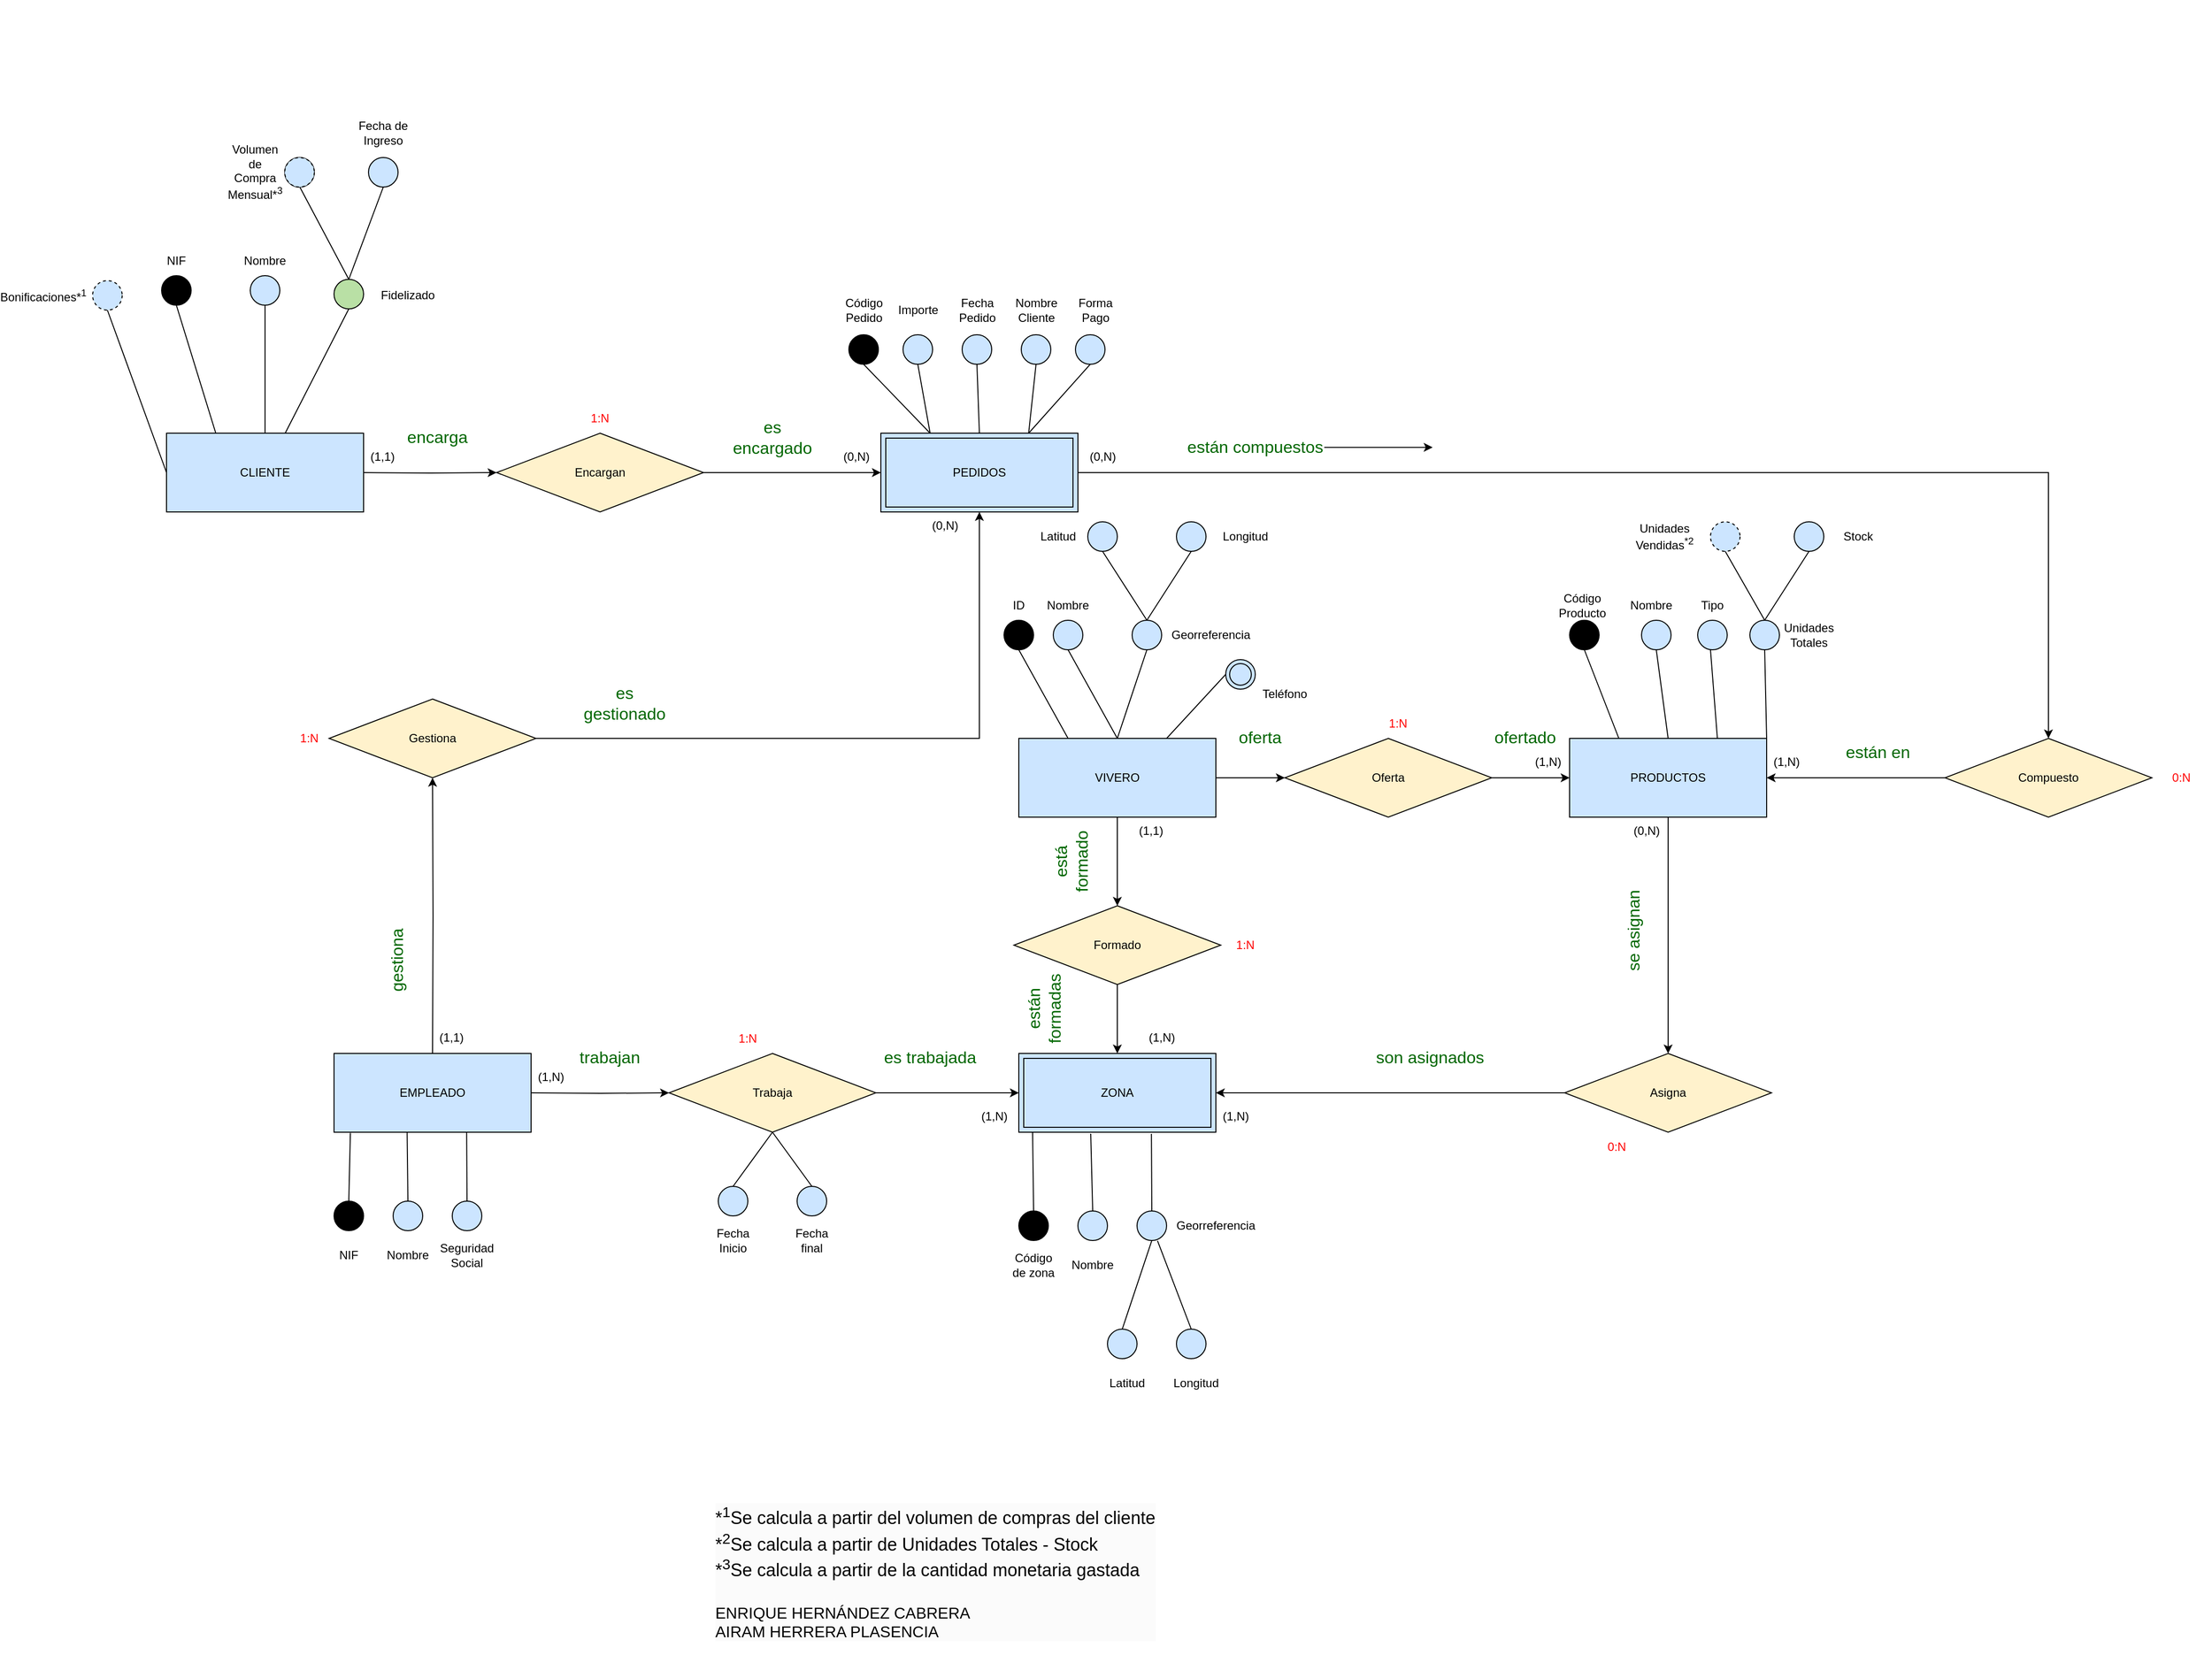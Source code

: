 <mxfile version="24.7.17">
  <diagram name="Página-1" id="o3eW2r59xNOU6FzHnHHw">
    <mxGraphModel grid="1" page="1" gridSize="10" guides="1" tooltips="1" connect="1" arrows="1" fold="1" pageScale="1" pageWidth="827" pageHeight="1169" math="0" shadow="0">
      <root>
        <mxCell id="0" />
        <mxCell id="1" parent="0" />
        <mxCell id="rGakkJB8vv-mSL2w8_nE-3" value="ZONA" style="shape=ext;margin=3;double=1;whiteSpace=wrap;html=1;align=center;fillColor=#CCE5FF;" vertex="1" parent="1">
          <mxGeometry x="320" y="360" width="200" height="80" as="geometry" />
        </mxCell>
        <mxCell id="vIUyFsAdmzh0yU3LFWPC-7" style="edgeStyle=orthogonalEdgeStyle;rounded=0;orthogonalLoop=1;jettySize=auto;html=1;entryX=0;entryY=0.5;entryDx=0;entryDy=0;" edge="1" parent="1" source="rGakkJB8vv-mSL2w8_nE-4" target="vIUyFsAdmzh0yU3LFWPC-6">
          <mxGeometry relative="1" as="geometry" />
        </mxCell>
        <mxCell id="vIUyFsAdmzh0yU3LFWPC-10" style="edgeStyle=orthogonalEdgeStyle;rounded=0;orthogonalLoop=1;jettySize=auto;html=1;entryX=0.5;entryY=0;entryDx=0;entryDy=0;" edge="1" parent="1" source="rGakkJB8vv-mSL2w8_nE-4" target="vIUyFsAdmzh0yU3LFWPC-9">
          <mxGeometry relative="1" as="geometry" />
        </mxCell>
        <mxCell id="rGakkJB8vv-mSL2w8_nE-4" value="VIVERO" style="rounded=0;whiteSpace=wrap;html=1;fillColor=#CCE5FF;" vertex="1" parent="1">
          <mxGeometry x="320" y="40" width="200" height="80" as="geometry" />
        </mxCell>
        <mxCell id="vIUyFsAdmzh0yU3LFWPC-12" style="edgeStyle=orthogonalEdgeStyle;rounded=0;orthogonalLoop=1;jettySize=auto;html=1;entryX=1;entryY=0.5;entryDx=0;entryDy=0;" edge="1" parent="1" source="vIUyFsAdmzh0yU3LFWPC-3" target="rGakkJB8vv-mSL2w8_nE-3">
          <mxGeometry relative="1" as="geometry" />
        </mxCell>
        <mxCell id="vIUyFsAdmzh0yU3LFWPC-3" value="Asigna" style="shape=rhombus;perimeter=rhombusPerimeter;whiteSpace=wrap;html=1;align=center;fillColor=#FFF2CC;" vertex="1" parent="1">
          <mxGeometry x="874" y="360" width="210" height="80" as="geometry" />
        </mxCell>
        <mxCell id="vIUyFsAdmzh0yU3LFWPC-4" style="edgeStyle=orthogonalEdgeStyle;rounded=0;orthogonalLoop=1;jettySize=auto;html=1;exitX=0.5;exitY=1;exitDx=0;exitDy=0;entryX=0.5;entryY=0;entryDx=0;entryDy=0;" edge="1" parent="1" source="vIUyFsAdmzh0yU3LFWPC-5" target="vIUyFsAdmzh0yU3LFWPC-3">
          <mxGeometry relative="1" as="geometry">
            <mxPoint x="170" y="20" as="sourcePoint" />
            <mxPoint x="425" y="220" as="targetPoint" />
          </mxGeometry>
        </mxCell>
        <mxCell id="vIUyFsAdmzh0yU3LFWPC-14" style="edgeStyle=orthogonalEdgeStyle;rounded=0;orthogonalLoop=1;jettySize=auto;html=1;entryX=0;entryY=0.5;entryDx=0;entryDy=0;" edge="1" parent="1" target="rGakkJB8vv-mSL2w8_nE-6">
          <mxGeometry relative="1" as="geometry">
            <mxPoint x="-175" y="400" as="sourcePoint" />
          </mxGeometry>
        </mxCell>
        <mxCell id="vIUyFsAdmzh0yU3LFWPC-5" value="&lt;div&gt;PRODUCTOS&lt;/div&gt;" style="rounded=0;whiteSpace=wrap;html=1;fillColor=#CCE5FF;" vertex="1" parent="1">
          <mxGeometry x="879" y="40" width="200" height="80" as="geometry" />
        </mxCell>
        <mxCell id="vIUyFsAdmzh0yU3LFWPC-8" style="edgeStyle=orthogonalEdgeStyle;rounded=0;orthogonalLoop=1;jettySize=auto;html=1;entryX=0;entryY=0.5;entryDx=0;entryDy=0;exitX=1;exitY=0.5;exitDx=0;exitDy=0;" edge="1" parent="1" source="vIUyFsAdmzh0yU3LFWPC-6" target="vIUyFsAdmzh0yU3LFWPC-5">
          <mxGeometry relative="1" as="geometry">
            <mxPoint x="822" y="80" as="sourcePoint" />
          </mxGeometry>
        </mxCell>
        <mxCell id="vIUyFsAdmzh0yU3LFWPC-6" value="Oferta" style="shape=rhombus;perimeter=rhombusPerimeter;whiteSpace=wrap;html=1;align=center;fillColor=#FFF2CC;" vertex="1" parent="1">
          <mxGeometry x="590" y="40" width="210" height="80" as="geometry" />
        </mxCell>
        <mxCell id="vIUyFsAdmzh0yU3LFWPC-11" style="edgeStyle=orthogonalEdgeStyle;rounded=0;orthogonalLoop=1;jettySize=auto;html=1;entryX=0.5;entryY=0;entryDx=0;entryDy=0;" edge="1" parent="1" source="vIUyFsAdmzh0yU3LFWPC-9" target="rGakkJB8vv-mSL2w8_nE-3">
          <mxGeometry relative="1" as="geometry" />
        </mxCell>
        <mxCell id="vIUyFsAdmzh0yU3LFWPC-9" value="Formado" style="shape=rhombus;perimeter=rhombusPerimeter;whiteSpace=wrap;html=1;align=center;fillColor=#FFF2CC;" vertex="1" parent="1">
          <mxGeometry x="315" y="210" width="210" height="80" as="geometry" />
        </mxCell>
        <mxCell id="rGakkJB8vv-mSL2w8_nE-6" value="Trabaja" style="shape=rhombus;perimeter=rhombusPerimeter;whiteSpace=wrap;html=1;align=center;fillColor=#FFF2CC;" vertex="1" parent="1">
          <mxGeometry x="-35" y="360" width="210" height="80" as="geometry" />
        </mxCell>
        <mxCell id="vIUyFsAdmzh0yU3LFWPC-17" style="edgeStyle=orthogonalEdgeStyle;rounded=0;orthogonalLoop=1;jettySize=auto;html=1;entryX=0;entryY=0.5;entryDx=0;entryDy=0;" edge="1" parent="1" source="rGakkJB8vv-mSL2w8_nE-6" target="rGakkJB8vv-mSL2w8_nE-3">
          <mxGeometry relative="1" as="geometry" />
        </mxCell>
        <mxCell id="vIUyFsAdmzh0yU3LFWPC-34" style="edgeStyle=orthogonalEdgeStyle;rounded=0;orthogonalLoop=1;jettySize=auto;html=1;entryX=0.5;entryY=1;entryDx=0;entryDy=0;" edge="1" parent="1" target="vIUyFsAdmzh0yU3LFWPC-32">
          <mxGeometry relative="1" as="geometry">
            <mxPoint x="-275" y="360" as="sourcePoint" />
          </mxGeometry>
        </mxCell>
        <mxCell id="vIUyFsAdmzh0yU3LFWPC-30" style="edgeStyle=orthogonalEdgeStyle;rounded=0;orthogonalLoop=1;jettySize=auto;html=1;entryX=0;entryY=0.5;entryDx=0;entryDy=0;exitX=1;exitY=0.5;exitDx=0;exitDy=0;" edge="1" parent="1" target="vIUyFsAdmzh0yU3LFWPC-20">
          <mxGeometry relative="1" as="geometry">
            <mxPoint x="-345" y="-230" as="sourcePoint" />
          </mxGeometry>
        </mxCell>
        <mxCell id="vIUyFsAdmzh0yU3LFWPC-31" style="edgeStyle=orthogonalEdgeStyle;rounded=0;orthogonalLoop=1;jettySize=auto;html=1;entryX=0;entryY=0.5;entryDx=0;entryDy=0;" edge="1" parent="1" source="vIUyFsAdmzh0yU3LFWPC-20" target="vIUyFsAdmzh0yU3LFWPC-23">
          <mxGeometry relative="1" as="geometry" />
        </mxCell>
        <mxCell id="vIUyFsAdmzh0yU3LFWPC-20" value="Encargan" style="shape=rhombus;perimeter=rhombusPerimeter;whiteSpace=wrap;html=1;align=center;fillColor=#FFF2CC;" vertex="1" parent="1">
          <mxGeometry x="-210" y="-270" width="210" height="80" as="geometry" />
        </mxCell>
        <mxCell id="vIUyFsAdmzh0yU3LFWPC-28" style="edgeStyle=orthogonalEdgeStyle;rounded=0;orthogonalLoop=1;jettySize=auto;html=1;entryX=0.5;entryY=0;entryDx=0;entryDy=0;" edge="1" parent="1" source="vIUyFsAdmzh0yU3LFWPC-23" target="vIUyFsAdmzh0yU3LFWPC-24">
          <mxGeometry relative="1" as="geometry" />
        </mxCell>
        <mxCell id="vIUyFsAdmzh0yU3LFWPC-23" value="PEDIDOS" style="shape=ext;margin=3;double=1;whiteSpace=wrap;html=1;align=center;fillColor=#CCE5FF;" vertex="1" parent="1">
          <mxGeometry x="180" y="-270" width="200" height="80" as="geometry" />
        </mxCell>
        <mxCell id="vIUyFsAdmzh0yU3LFWPC-26" style="edgeStyle=orthogonalEdgeStyle;rounded=0;orthogonalLoop=1;jettySize=auto;html=1;entryX=1;entryY=0.5;entryDx=0;entryDy=0;" edge="1" parent="1" source="vIUyFsAdmzh0yU3LFWPC-24" target="vIUyFsAdmzh0yU3LFWPC-5">
          <mxGeometry relative="1" as="geometry" />
        </mxCell>
        <mxCell id="vIUyFsAdmzh0yU3LFWPC-24" value="Compuesto" style="shape=rhombus;perimeter=rhombusPerimeter;whiteSpace=wrap;html=1;align=center;fillColor=#FFF2CC;" vertex="1" parent="1">
          <mxGeometry x="1260" y="40" width="210" height="80" as="geometry" />
        </mxCell>
        <mxCell id="vIUyFsAdmzh0yU3LFWPC-35" style="edgeStyle=orthogonalEdgeStyle;rounded=0;orthogonalLoop=1;jettySize=auto;html=1;entryX=0.5;entryY=1;entryDx=0;entryDy=0;" edge="1" parent="1" source="vIUyFsAdmzh0yU3LFWPC-32" target="vIUyFsAdmzh0yU3LFWPC-23">
          <mxGeometry relative="1" as="geometry" />
        </mxCell>
        <mxCell id="vIUyFsAdmzh0yU3LFWPC-32" value="Gestiona" style="shape=rhombus;perimeter=rhombusPerimeter;whiteSpace=wrap;html=1;align=center;fillColor=#FFF2CC;" vertex="1" parent="1">
          <mxGeometry x="-380" width="210" height="80" as="geometry" />
        </mxCell>
        <mxCell id="vIUyFsAdmzh0yU3LFWPC-36" value="VIVERO" style="rounded=0;whiteSpace=wrap;html=1;fillColor=#CCE5FF;" vertex="1" parent="1">
          <mxGeometry x="320" y="40" width="200" height="80" as="geometry" />
        </mxCell>
        <mxCell id="vIUyFsAdmzh0yU3LFWPC-106" value="" style="group" connectable="0" vertex="1" parent="1">
          <mxGeometry x="290" y="-110" width="60" height="60" as="geometry" />
        </mxCell>
        <mxCell id="vIUyFsAdmzh0yU3LFWPC-107" value="" style="ellipse;whiteSpace=wrap;html=1;aspect=fixed;fillColor=#000000;" vertex="1" parent="vIUyFsAdmzh0yU3LFWPC-106">
          <mxGeometry x="15" y="30" width="30" height="30" as="geometry" />
        </mxCell>
        <mxCell id="vIUyFsAdmzh0yU3LFWPC-108" value="ID" style="text;html=1;strokeColor=none;fillColor=none;align=center;verticalAlign=middle;whiteSpace=wrap;rounded=0;" vertex="1" parent="vIUyFsAdmzh0yU3LFWPC-106">
          <mxGeometry width="60" height="30" as="geometry" />
        </mxCell>
        <mxCell id="vIUyFsAdmzh0yU3LFWPC-109" value="" style="group" connectable="0" vertex="1" parent="1">
          <mxGeometry x="340" y="-110" width="60" height="60" as="geometry" />
        </mxCell>
        <mxCell id="vIUyFsAdmzh0yU3LFWPC-110" value="" style="ellipse;whiteSpace=wrap;html=1;aspect=fixed;fillColor=#CCE5FF;" vertex="1" parent="vIUyFsAdmzh0yU3LFWPC-109">
          <mxGeometry x="15" y="30" width="30" height="30" as="geometry" />
        </mxCell>
        <mxCell id="vIUyFsAdmzh0yU3LFWPC-111" value="Nombre" style="text;html=1;strokeColor=none;fillColor=none;align=center;verticalAlign=middle;whiteSpace=wrap;rounded=0;" vertex="1" parent="vIUyFsAdmzh0yU3LFWPC-109">
          <mxGeometry width="60" height="30" as="geometry" />
        </mxCell>
        <mxCell id="vIUyFsAdmzh0yU3LFWPC-118" value="" style="endArrow=none;html=1;rounded=0;entryX=0;entryY=0.5;entryDx=0;entryDy=0;exitX=0.75;exitY=0;exitDx=0;exitDy=0;" edge="1" parent="1" source="vIUyFsAdmzh0yU3LFWPC-36" target="vIUyFsAdmzh0yU3LFWPC-124">
          <mxGeometry width="50" height="50" relative="1" as="geometry">
            <mxPoint x="470" y="40" as="sourcePoint" />
            <mxPoint x="495" y="-50.0" as="targetPoint" />
          </mxGeometry>
        </mxCell>
        <mxCell id="vIUyFsAdmzh0yU3LFWPC-119" value="" style="endArrow=none;html=1;rounded=0;entryX=0.5;entryY=1;entryDx=0;entryDy=0;" edge="1" parent="1" target="vIUyFsAdmzh0yU3LFWPC-113">
          <mxGeometry width="50" height="50" relative="1" as="geometry">
            <mxPoint x="420" y="40" as="sourcePoint" />
            <mxPoint x="480" y="-20" as="targetPoint" />
          </mxGeometry>
        </mxCell>
        <mxCell id="vIUyFsAdmzh0yU3LFWPC-120" value="" style="endArrow=none;html=1;rounded=0;entryX=0.5;entryY=1;entryDx=0;entryDy=0;exitX=0.5;exitY=0;exitDx=0;exitDy=0;" edge="1" parent="1" source="vIUyFsAdmzh0yU3LFWPC-36" target="vIUyFsAdmzh0yU3LFWPC-110">
          <mxGeometry width="50" height="50" relative="1" as="geometry">
            <mxPoint x="430" y="30" as="sourcePoint" />
            <mxPoint x="480" y="-20" as="targetPoint" />
          </mxGeometry>
        </mxCell>
        <mxCell id="vIUyFsAdmzh0yU3LFWPC-121" value="" style="endArrow=none;html=1;rounded=0;entryX=0.5;entryY=1;entryDx=0;entryDy=0;exitX=0.25;exitY=0;exitDx=0;exitDy=0;" edge="1" parent="1" source="vIUyFsAdmzh0yU3LFWPC-36" target="vIUyFsAdmzh0yU3LFWPC-107">
          <mxGeometry width="50" height="50" relative="1" as="geometry">
            <mxPoint x="430" y="30" as="sourcePoint" />
            <mxPoint x="480" y="-20" as="targetPoint" />
          </mxGeometry>
        </mxCell>
        <mxCell id="vIUyFsAdmzh0yU3LFWPC-117" value="Teléfono" style="text;html=1;strokeColor=none;fillColor=none;align=center;verticalAlign=middle;whiteSpace=wrap;rounded=0;" vertex="1" parent="1">
          <mxGeometry x="560" y="-20" width="60" height="30" as="geometry" />
        </mxCell>
        <mxCell id="rGakkJB8vv-mSL2w8_nE-46" value="" style="ellipse;whiteSpace=wrap;html=1;aspect=fixed;fillColor=#CCE5FF;" vertex="1" parent="1">
          <mxGeometry x="380" y="520" width="30" height="30" as="geometry" />
        </mxCell>
        <mxCell id="rGakkJB8vv-mSL2w8_nE-42" value="" style="ellipse;whiteSpace=wrap;html=1;aspect=fixed;fillColor=#000000;" vertex="1" parent="1">
          <mxGeometry x="320" y="520" width="30" height="30" as="geometry" />
        </mxCell>
        <mxCell id="rGakkJB8vv-mSL2w8_nE-47" value="Código&lt;br&gt;de zona" style="text;html=1;strokeColor=none;fillColor=none;align=center;verticalAlign=middle;whiteSpace=wrap;rounded=0;" vertex="1" parent="1">
          <mxGeometry x="305" y="560" width="60" height="30" as="geometry" />
        </mxCell>
        <mxCell id="rGakkJB8vv-mSL2w8_nE-48" value="Nombre" style="text;html=1;strokeColor=none;fillColor=none;align=center;verticalAlign=middle;whiteSpace=wrap;rounded=0;" vertex="1" parent="1">
          <mxGeometry x="365" y="560" width="60" height="30" as="geometry" />
        </mxCell>
        <mxCell id="rGakkJB8vv-mSL2w8_nE-49" value="" style="endArrow=none;html=1;rounded=0;entryX=0.5;entryY=0;entryDx=0;entryDy=0;exitX=0.365;exitY=1.019;exitDx=0;exitDy=0;exitPerimeter=0;" edge="1" parent="1" source="rGakkJB8vv-mSL2w8_nE-3" target="rGakkJB8vv-mSL2w8_nE-46">
          <mxGeometry width="50" height="50" relative="1" as="geometry">
            <mxPoint x="344" y="450" as="sourcePoint" />
            <mxPoint x="345" y="530" as="targetPoint" />
          </mxGeometry>
        </mxCell>
        <mxCell id="vIUyFsAdmzh0yU3LFWPC-124" value="" style="ellipse;shape=doubleEllipse;whiteSpace=wrap;html=1;aspect=fixed;fillColor=#CCE5FF;" vertex="1" parent="1">
          <mxGeometry x="530" y="-40" width="30" height="30" as="geometry" />
        </mxCell>
        <mxCell id="rGakkJB8vv-mSL2w8_nE-45" value="" style="endArrow=none;html=1;rounded=0;entryX=0.5;entryY=0;entryDx=0;entryDy=0;exitX=0.07;exitY=1;exitDx=0;exitDy=0;exitPerimeter=0;" edge="1" parent="1" source="rGakkJB8vv-mSL2w8_nE-3" target="rGakkJB8vv-mSL2w8_nE-42">
          <mxGeometry width="50" height="50" relative="1" as="geometry">
            <mxPoint x="330" y="50" as="sourcePoint" />
            <mxPoint x="330" y="-40" as="targetPoint" />
          </mxGeometry>
        </mxCell>
        <mxCell id="rGakkJB8vv-mSL2w8_nE-50" value="(1,1)" style="text;whiteSpace=wrap;fontSize=12;" vertex="1" parent="1">
          <mxGeometry x="440" y="120" width="50" height="30" as="geometry" />
        </mxCell>
        <mxCell id="vIUyFsAdmzh0yU3LFWPC-126" value="" style="ellipse;whiteSpace=wrap;html=1;aspect=fixed;fillColor=#CCE5FF;" vertex="1" parent="1">
          <mxGeometry x="390" y="-180" width="30" height="30" as="geometry" />
        </mxCell>
        <mxCell id="vIUyFsAdmzh0yU3LFWPC-114" value="Georreferencia" style="text;html=1;strokeColor=none;fillColor=none;align=center;verticalAlign=middle;whiteSpace=wrap;rounded=0;" vertex="1" parent="1">
          <mxGeometry x="485" y="-80" width="60" height="30" as="geometry" />
        </mxCell>
        <mxCell id="rGakkJB8vv-mSL2w8_nE-53" value="(1,N)" style="text;whiteSpace=wrap;fontSize=12;" vertex="1" parent="1">
          <mxGeometry x="280" y="410" width="50" height="30" as="geometry" />
        </mxCell>
        <mxCell id="vIUyFsAdmzh0yU3LFWPC-129" value="" style="ellipse;whiteSpace=wrap;html=1;aspect=fixed;fillColor=#CCE5FF;" vertex="1" parent="1">
          <mxGeometry x="480" y="-180" width="30" height="30" as="geometry" />
        </mxCell>
        <mxCell id="rGakkJB8vv-mSL2w8_nE-51" value="(1,N)" style="text;whiteSpace=wrap;fontSize=12;" vertex="1" parent="1">
          <mxGeometry x="450" y="330" width="50" height="30" as="geometry" />
        </mxCell>
        <mxCell id="vIUyFsAdmzh0yU3LFWPC-131" value="" style="endArrow=none;html=1;rounded=0;entryX=0.5;entryY=0;entryDx=0;entryDy=0;exitX=0.5;exitY=1;exitDx=0;exitDy=0;" edge="1" parent="1" source="vIUyFsAdmzh0yU3LFWPC-126" target="vIUyFsAdmzh0yU3LFWPC-113">
          <mxGeometry width="50" height="50" relative="1" as="geometry">
            <mxPoint x="430" y="50" as="sourcePoint" />
            <mxPoint x="460" y="-40" as="targetPoint" />
          </mxGeometry>
        </mxCell>
        <mxCell id="vIUyFsAdmzh0yU3LFWPC-113" value="" style="ellipse;whiteSpace=wrap;html=1;aspect=fixed;fillColor=#CCE5FF;" vertex="1" parent="1">
          <mxGeometry x="435" y="-80" width="30" height="30" as="geometry" />
        </mxCell>
        <mxCell id="vIUyFsAdmzh0yU3LFWPC-132" value="" style="endArrow=none;html=1;rounded=0;entryX=0.5;entryY=0;entryDx=0;entryDy=0;exitX=0.5;exitY=1;exitDx=0;exitDy=0;" edge="1" parent="1" source="vIUyFsAdmzh0yU3LFWPC-129" target="vIUyFsAdmzh0yU3LFWPC-113">
          <mxGeometry width="50" height="50" relative="1" as="geometry">
            <mxPoint x="415" y="-140" as="sourcePoint" />
            <mxPoint x="460" y="-70" as="targetPoint" />
          </mxGeometry>
        </mxCell>
        <mxCell id="rGakkJB8vv-mSL2w8_nE-52" value="(1,N)" style="text;whiteSpace=wrap;fontSize=12;" vertex="1" parent="1">
          <mxGeometry x="525" y="410" width="50" height="30" as="geometry" />
        </mxCell>
        <mxCell id="rGakkJB8vv-mSL2w8_nE-54" value="(1,N)" style="text;whiteSpace=wrap;fontSize=12;" vertex="1" parent="1">
          <mxGeometry x="-170" y="370" width="50" height="30" as="geometry" />
        </mxCell>
        <mxCell id="vIUyFsAdmzh0yU3LFWPC-133" value="Latitud" style="text;html=1;strokeColor=none;fillColor=none;align=center;verticalAlign=middle;whiteSpace=wrap;rounded=0;" vertex="1" parent="1">
          <mxGeometry x="330" y="-180" width="60" height="30" as="geometry" />
        </mxCell>
        <mxCell id="vIUyFsAdmzh0yU3LFWPC-134" value="Longitud" style="text;html=1;strokeColor=none;fillColor=none;align=center;verticalAlign=middle;whiteSpace=wrap;rounded=0;" vertex="1" parent="1">
          <mxGeometry x="520" y="-180" width="60" height="30" as="geometry" />
        </mxCell>
        <mxCell id="rGakkJB8vv-mSL2w8_nE-55" value="(1,1)" style="text;whiteSpace=wrap;fontSize=12;" vertex="1" parent="1">
          <mxGeometry x="-270" y="330" width="50" height="30" as="geometry" />
        </mxCell>
        <mxCell id="rGakkJB8vv-mSL2w8_nE-56" value="(0,N)" style="text;whiteSpace=wrap;fontSize=12;" vertex="1" parent="1">
          <mxGeometry x="230" y="-190" width="50" height="30" as="geometry" />
        </mxCell>
        <mxCell id="rGakkJB8vv-mSL2w8_nE-58" value="(0,N)" style="text;whiteSpace=wrap;fontSize=12;" vertex="1" parent="1">
          <mxGeometry x="390" y="-260" width="50" height="30" as="geometry" />
        </mxCell>
        <mxCell id="rGakkJB8vv-mSL2w8_nE-59" value="(0,N)" style="text;whiteSpace=wrap;fontSize=12;" vertex="1" parent="1">
          <mxGeometry x="140" y="-260" width="50" height="30" as="geometry" />
        </mxCell>
        <mxCell id="vIUyFsAdmzh0yU3LFWPC-141" value="" style="group;fillColor=none;" connectable="0" vertex="1" parent="1">
          <mxGeometry x="-405" y="-440" width="60" height="60" as="geometry" />
        </mxCell>
        <mxCell id="vIUyFsAdmzh0yU3LFWPC-142" value="" style="ellipse;whiteSpace=wrap;html=1;aspect=fixed;fillColor=#B9E0A5;" vertex="1" parent="vIUyFsAdmzh0yU3LFWPC-141">
          <mxGeometry x="30" y="13.75" width="30" height="30" as="geometry" />
        </mxCell>
        <mxCell id="vIUyFsAdmzh0yU3LFWPC-143" value="Fidelizado" style="text;html=1;strokeColor=none;fillColor=none;align=center;verticalAlign=middle;whiteSpace=wrap;rounded=0;" vertex="1" parent="1">
          <mxGeometry x="-330" y="-425" width="60" height="30" as="geometry" />
        </mxCell>
        <mxCell id="vIUyFsAdmzh0yU3LFWPC-145" value="" style="group" connectable="0" vertex="1" parent="1">
          <mxGeometry x="-515" y="-710" width="60" height="60" as="geometry" />
        </mxCell>
        <mxCell id="vIUyFsAdmzh0yU3LFWPC-146" value="Fecha de Ingreso" style="text;html=1;strokeColor=none;fillColor=none;align=center;verticalAlign=middle;whiteSpace=wrap;rounded=0;" vertex="1" parent="vIUyFsAdmzh0yU3LFWPC-145">
          <mxGeometry x="160" y="120" width="60" height="30" as="geometry" />
        </mxCell>
        <mxCell id="vIUyFsAdmzh0yU3LFWPC-148" value="" style="endArrow=none;html=1;rounded=0;entryX=0.5;entryY=1;entryDx=0;entryDy=0;" edge="1" parent="1" target="vIUyFsAdmzh0yU3LFWPC-142">
          <mxGeometry width="50" height="50" relative="1" as="geometry">
            <mxPoint x="-424.549" y="-270" as="sourcePoint" />
            <mxPoint x="130" y="-90" as="targetPoint" />
          </mxGeometry>
        </mxCell>
        <mxCell id="vIUyFsAdmzh0yU3LFWPC-150" value="" style="endArrow=none;html=1;rounded=0;entryX=0.5;entryY=1;entryDx=0;entryDy=0;exitX=0.5;exitY=0;exitDx=0;exitDy=0;" edge="1" parent="1" source="vIUyFsAdmzh0yU3LFWPC-142" target="vIUyFsAdmzh0yU3LFWPC-165">
          <mxGeometry width="50" height="50" relative="1" as="geometry">
            <mxPoint x="-335" y="-430" as="sourcePoint" />
            <mxPoint x="-310" y="-20" as="targetPoint" />
          </mxGeometry>
        </mxCell>
        <mxCell id="vIUyFsAdmzh0yU3LFWPC-151" value="" style="group" connectable="0" vertex="1" parent="1">
          <mxGeometry x="-565" y="-460" width="60" height="60" as="geometry" />
        </mxCell>
        <mxCell id="vIUyFsAdmzh0yU3LFWPC-152" value="" style="ellipse;whiteSpace=wrap;html=1;aspect=fixed;fillColor=#000000;" vertex="1" parent="vIUyFsAdmzh0yU3LFWPC-151">
          <mxGeometry x="15" y="30" width="30" height="30" as="geometry" />
        </mxCell>
        <mxCell id="vIUyFsAdmzh0yU3LFWPC-153" value="NIF" style="text;html=1;strokeColor=none;fillColor=none;align=center;verticalAlign=middle;whiteSpace=wrap;rounded=0;" vertex="1" parent="vIUyFsAdmzh0yU3LFWPC-151">
          <mxGeometry width="60" height="30" as="geometry" />
        </mxCell>
        <mxCell id="vIUyFsAdmzh0yU3LFWPC-154" value="" style="endArrow=none;html=1;rounded=0;exitX=0.5;exitY=1;exitDx=0;exitDy=0;entryX=0.25;entryY=0;entryDx=0;entryDy=0;" edge="1" parent="1" source="vIUyFsAdmzh0yU3LFWPC-152">
          <mxGeometry width="50" height="50" relative="1" as="geometry">
            <mxPoint x="-570" y="-170" as="sourcePoint" />
            <mxPoint x="-495" y="-270" as="targetPoint" />
          </mxGeometry>
        </mxCell>
        <mxCell id="vIUyFsAdmzh0yU3LFWPC-155" value="" style="endArrow=none;html=1;rounded=0;" edge="1" parent="1">
          <mxGeometry width="50" height="50" relative="1" as="geometry">
            <mxPoint x="-445" y="-400" as="sourcePoint" />
            <mxPoint x="-445" y="-270" as="targetPoint" />
          </mxGeometry>
        </mxCell>
        <mxCell id="vIUyFsAdmzh0yU3LFWPC-138" value="" style="group" connectable="0" vertex="1" parent="1">
          <mxGeometry x="-455" y="-440" width="60" height="60" as="geometry" />
        </mxCell>
        <mxCell id="vIUyFsAdmzh0yU3LFWPC-139" value="" style="ellipse;whiteSpace=wrap;html=1;aspect=fixed;fillColor=#CCE5FF;" vertex="1" parent="vIUyFsAdmzh0yU3LFWPC-138">
          <mxGeometry x="-5" y="10" width="30" height="30" as="geometry" />
        </mxCell>
        <mxCell id="rGakkJB8vv-mSL2w8_nE-63" value="0:N" style="text;html=1;strokeColor=none;fillColor=none;align=center;verticalAlign=middle;whiteSpace=wrap;rounded=0;fontColor=#FF0000;" vertex="1" parent="1">
          <mxGeometry x="897" y="440" width="60" height="30" as="geometry" />
        </mxCell>
        <mxCell id="vIUyFsAdmzh0yU3LFWPC-140" value="Nombre" style="text;html=1;strokeColor=none;fillColor=none;align=center;verticalAlign=middle;whiteSpace=wrap;rounded=0;" vertex="1" parent="1">
          <mxGeometry x="-475" y="-460" width="60" height="30" as="geometry" />
        </mxCell>
        <mxCell id="rGakkJB8vv-mSL2w8_nE-60" value="(0,N)" style="text;whiteSpace=wrap;fontSize=12;" vertex="1" parent="1">
          <mxGeometry x="942" y="120" width="50" height="30" as="geometry" />
        </mxCell>
        <mxCell id="rGakkJB8vv-mSL2w8_nE-61" value="(1,N)" style="text;whiteSpace=wrap;fontSize=12;" vertex="1" parent="1">
          <mxGeometry x="1084" y="50" width="50" height="30" as="geometry" />
        </mxCell>
        <mxCell id="rGakkJB8vv-mSL2w8_nE-62" value="(1,N)" style="text;whiteSpace=wrap;fontSize=12;" vertex="1" parent="1">
          <mxGeometry x="842" y="50" width="50" height="30" as="geometry" />
        </mxCell>
        <mxCell id="rGakkJB8vv-mSL2w8_nE-64" value="1:N" style="text;html=1;strokeColor=none;fillColor=none;align=center;verticalAlign=middle;whiteSpace=wrap;rounded=0;fontColor=#FF0000;" vertex="1" parent="1">
          <mxGeometry x="675" y="10" width="60" height="30" as="geometry" />
        </mxCell>
        <mxCell id="rGakkJB8vv-mSL2w8_nE-65" value="1:N" style="text;html=1;strokeColor=none;fillColor=none;align=center;verticalAlign=middle;whiteSpace=wrap;rounded=0;fontColor=#FF0000;" vertex="1" parent="1">
          <mxGeometry x="520" y="235" width="60" height="30" as="geometry" />
        </mxCell>
        <mxCell id="vIUyFsAdmzh0yU3LFWPC-165" value="" style="ellipse;whiteSpace=wrap;html=1;aspect=fixed;fillColor=#CCE5FF;" vertex="1" parent="1">
          <mxGeometry x="-340" y="-550" width="30" height="30" as="geometry" />
        </mxCell>
        <mxCell id="rGakkJB8vv-mSL2w8_nE-66" value="0:N" style="text;html=1;strokeColor=none;fillColor=none;align=center;verticalAlign=middle;whiteSpace=wrap;rounded=0;fontColor=#FF0000;" vertex="1" parent="1">
          <mxGeometry x="1470" y="65" width="60" height="30" as="geometry" />
        </mxCell>
        <mxCell id="rGakkJB8vv-mSL2w8_nE-67" value="1:N" style="text;html=1;strokeColor=none;fillColor=none;align=center;verticalAlign=middle;whiteSpace=wrap;rounded=0;fontColor=#FF0000;" vertex="1" parent="1">
          <mxGeometry x="15" y="330" width="60" height="30" as="geometry" />
        </mxCell>
        <mxCell id="vIUyFsAdmzh0yU3LFWPC-166" value="" style="endArrow=none;html=1;rounded=0;exitX=0.5;exitY=0;exitDx=0;exitDy=0;" edge="1" parent="1" source="vIUyFsAdmzh0yU3LFWPC-142">
          <mxGeometry width="50" height="50" relative="1" as="geometry">
            <mxPoint x="-350" y="-416" as="sourcePoint" />
            <mxPoint x="-415" y="-530" as="targetPoint" />
          </mxGeometry>
        </mxCell>
        <mxCell id="vIUyFsAdmzh0yU3LFWPC-167" value="" style="ellipse;whiteSpace=wrap;html=1;aspect=fixed;fillColor=#CCE5FF;" vertex="1" parent="1">
          <mxGeometry x="-425" y="-550" width="30" height="30" as="geometry" />
        </mxCell>
        <mxCell id="rGakkJB8vv-mSL2w8_nE-68" value="1:N" style="text;html=1;strokeColor=none;fillColor=none;align=center;verticalAlign=middle;whiteSpace=wrap;rounded=0;fontColor=#FF0000;" vertex="1" parent="1">
          <mxGeometry x="-430" y="25" width="60" height="30" as="geometry" />
        </mxCell>
        <mxCell id="rGakkJB8vv-mSL2w8_nE-69" value="(1,1)" style="text;whiteSpace=wrap;fontSize=12;" vertex="1" parent="1">
          <mxGeometry x="-340" y="-260" width="50" height="30" as="geometry" />
        </mxCell>
        <mxCell id="rGakkJB8vv-mSL2w8_nE-71" value="1:N" style="text;html=1;strokeColor=none;fillColor=none;align=center;verticalAlign=middle;whiteSpace=wrap;rounded=0;fontColor=#FF0000;" vertex="1" parent="1">
          <mxGeometry x="-135" y="-300" width="60" height="30" as="geometry" />
        </mxCell>
        <mxCell id="vIUyFsAdmzh0yU3LFWPC-168" value="Volumen de Compra&lt;br&gt;Mensual*&lt;sup&gt;3&lt;/sup&gt;" style="text;html=1;strokeColor=none;fillColor=none;align=center;verticalAlign=middle;whiteSpace=wrap;rounded=0;" vertex="1" parent="1">
          <mxGeometry x="-485" y="-550" width="60" height="30" as="geometry" />
        </mxCell>
        <mxCell id="vIUyFsAdmzh0yU3LFWPC-171" value="" style="ellipse;whiteSpace=wrap;html=1;aspect=fixed;fillColor=#CCE5FF;dashed=1;" vertex="1" parent="1">
          <mxGeometry x="-620" y="-425" width="30" height="30" as="geometry" />
        </mxCell>
        <mxCell id="vIUyFsAdmzh0yU3LFWPC-172" value="Bonificaciones*&lt;sup&gt;1&lt;/sup&gt;" style="text;html=1;strokeColor=none;fillColor=none;align=center;verticalAlign=middle;whiteSpace=wrap;rounded=0;" vertex="1" parent="1">
          <mxGeometry x="-700" y="-425" width="60" height="30" as="geometry" />
        </mxCell>
        <mxCell id="rGakkJB8vv-mSL2w8_nE-72" value="" style="ellipse;whiteSpace=wrap;html=1;aspect=fixed;fillColor=#CCE5FF;" vertex="1" parent="1">
          <mxGeometry x="410" y="640" width="30" height="30" as="geometry" />
        </mxCell>
        <mxCell id="rGakkJB8vv-mSL2w8_nE-73" value="" style="ellipse;whiteSpace=wrap;html=1;aspect=fixed;fillColor=#CCE5FF;" vertex="1" parent="1">
          <mxGeometry x="480" y="640" width="30" height="30" as="geometry" />
        </mxCell>
        <mxCell id="rGakkJB8vv-mSL2w8_nE-74" value="Latitud" style="text;html=1;strokeColor=none;fillColor=none;align=center;verticalAlign=middle;whiteSpace=wrap;rounded=0;" vertex="1" parent="1">
          <mxGeometry x="400" y="680" width="60" height="30" as="geometry" />
        </mxCell>
        <mxCell id="rGakkJB8vv-mSL2w8_nE-75" value="Longitud" style="text;html=1;strokeColor=none;fillColor=none;align=center;verticalAlign=middle;whiteSpace=wrap;rounded=0;" vertex="1" parent="1">
          <mxGeometry x="470" y="680" width="60" height="30" as="geometry" />
        </mxCell>
        <mxCell id="rGakkJB8vv-mSL2w8_nE-77" value="Georreferencia" style="text;html=1;strokeColor=none;fillColor=none;align=center;verticalAlign=middle;whiteSpace=wrap;rounded=0;" vertex="1" parent="1">
          <mxGeometry x="490" y="520" width="60" height="30" as="geometry" />
        </mxCell>
        <mxCell id="rGakkJB8vv-mSL2w8_nE-78" value="" style="ellipse;whiteSpace=wrap;html=1;aspect=fixed;fillColor=#CCE5FF;" vertex="1" parent="1">
          <mxGeometry x="440" y="520" width="30" height="30" as="geometry" />
        </mxCell>
        <mxCell id="rGakkJB8vv-mSL2w8_nE-79" value="" style="endArrow=none;html=1;rounded=0;entryX=0.5;entryY=0;entryDx=0;entryDy=0;exitX=0.673;exitY=1.02;exitDx=0;exitDy=0;exitPerimeter=0;" edge="1" parent="1" source="rGakkJB8vv-mSL2w8_nE-3" target="rGakkJB8vv-mSL2w8_nE-78">
          <mxGeometry width="50" height="50" relative="1" as="geometry">
            <mxPoint x="403" y="452" as="sourcePoint" />
            <mxPoint x="405" y="530" as="targetPoint" />
          </mxGeometry>
        </mxCell>
        <mxCell id="rGakkJB8vv-mSL2w8_nE-80" value="" style="endArrow=none;html=1;rounded=0;entryX=0.5;entryY=0;entryDx=0;entryDy=0;exitX=0.5;exitY=1;exitDx=0;exitDy=0;" edge="1" parent="1" source="rGakkJB8vv-mSL2w8_nE-78" target="rGakkJB8vv-mSL2w8_nE-72">
          <mxGeometry width="50" height="50" relative="1" as="geometry">
            <mxPoint x="465" y="452" as="sourcePoint" />
            <mxPoint x="465" y="530" as="targetPoint" />
          </mxGeometry>
        </mxCell>
        <mxCell id="rGakkJB8vv-mSL2w8_nE-81" value="" style="endArrow=none;html=1;rounded=0;entryX=0.5;entryY=0;entryDx=0;entryDy=0;exitX=0.693;exitY=1.009;exitDx=0;exitDy=0;exitPerimeter=0;" edge="1" parent="1" source="rGakkJB8vv-mSL2w8_nE-78" target="rGakkJB8vv-mSL2w8_nE-73">
          <mxGeometry width="50" height="50" relative="1" as="geometry">
            <mxPoint x="475" y="462" as="sourcePoint" />
            <mxPoint x="475" y="540" as="targetPoint" />
          </mxGeometry>
        </mxCell>
        <mxCell id="vIUyFsAdmzh0yU3LFWPC-176" value="" style="ellipse;whiteSpace=wrap;html=1;aspect=fixed;fillColor=#000000;" vertex="1" parent="1">
          <mxGeometry x="879" y="-80" width="30" height="30" as="geometry" />
        </mxCell>
        <mxCell id="vIUyFsAdmzh0yU3LFWPC-177" value="" style="endArrow=none;html=1;rounded=0;entryX=0.5;entryY=1;entryDx=0;entryDy=0;exitX=0.25;exitY=0;exitDx=0;exitDy=0;" edge="1" parent="1" source="vIUyFsAdmzh0yU3LFWPC-5" target="vIUyFsAdmzh0yU3LFWPC-176">
          <mxGeometry width="50" height="50" relative="1" as="geometry">
            <mxPoint x="432" y="50" as="sourcePoint" />
            <mxPoint x="382" y="-40" as="targetPoint" />
          </mxGeometry>
        </mxCell>
        <mxCell id="vIUyFsAdmzh0yU3LFWPC-178" value="Código Producto" style="text;html=1;strokeColor=none;fillColor=none;align=center;verticalAlign=middle;whiteSpace=wrap;rounded=0;" vertex="1" parent="1">
          <mxGeometry x="862" y="-110" width="60" height="30" as="geometry" />
        </mxCell>
        <mxCell id="rGakkJB8vv-mSL2w8_nE-82" value="" style="ellipse;whiteSpace=wrap;html=1;aspect=fixed;fillColor=#000000;" vertex="1" parent="1">
          <mxGeometry x="-375" y="510" width="30" height="30" as="geometry" />
        </mxCell>
        <mxCell id="rGakkJB8vv-mSL2w8_nE-83" value="NIF" style="text;html=1;strokeColor=none;fillColor=none;align=center;verticalAlign=middle;whiteSpace=wrap;rounded=0;" vertex="1" parent="1">
          <mxGeometry x="-390" y="550" width="60" height="30" as="geometry" />
        </mxCell>
        <mxCell id="rGakkJB8vv-mSL2w8_nE-84" value="" style="endArrow=none;html=1;rounded=0;entryX=0.5;entryY=0;entryDx=0;entryDy=0;exitX=0.083;exitY=1.009;exitDx=0;exitDy=0;exitPerimeter=0;" edge="1" parent="1" target="rGakkJB8vv-mSL2w8_nE-82">
          <mxGeometry width="50" height="50" relative="1" as="geometry">
            <mxPoint x="-358.4" y="440.72" as="sourcePoint" />
            <mxPoint x="345" y="530" as="targetPoint" />
          </mxGeometry>
        </mxCell>
        <mxCell id="rGakkJB8vv-mSL2w8_nE-85" value="" style="ellipse;whiteSpace=wrap;html=1;aspect=fixed;fillColor=#CCE5FF;" vertex="1" parent="1">
          <mxGeometry x="-315" y="510" width="30" height="30" as="geometry" />
        </mxCell>
        <mxCell id="rGakkJB8vv-mSL2w8_nE-86" value="Nombre" style="text;html=1;strokeColor=none;fillColor=none;align=center;verticalAlign=middle;whiteSpace=wrap;rounded=0;" vertex="1" parent="1">
          <mxGeometry x="-330" y="550" width="60" height="30" as="geometry" />
        </mxCell>
        <mxCell id="vIUyFsAdmzh0yU3LFWPC-180" value="" style="endArrow=none;html=1;rounded=0;exitX=0.5;exitY=0;exitDx=0;exitDy=0;entryX=0.5;entryY=1;entryDx=0;entryDy=0;" edge="1" parent="1" source="vIUyFsAdmzh0yU3LFWPC-5" target="vIUyFsAdmzh0yU3LFWPC-181">
          <mxGeometry width="50" height="50" relative="1" as="geometry">
            <mxPoint x="442" y="-130" as="sourcePoint" />
            <mxPoint x="972" y="-50" as="targetPoint" />
          </mxGeometry>
        </mxCell>
        <mxCell id="rGakkJB8vv-mSL2w8_nE-87" value="" style="endArrow=none;html=1;rounded=0;entryX=0.5;entryY=0;entryDx=0;entryDy=0;exitX=0.371;exitY=1.001;exitDx=0;exitDy=0;exitPerimeter=0;" edge="1" parent="1" target="rGakkJB8vv-mSL2w8_nE-85">
          <mxGeometry width="50" height="50" relative="1" as="geometry">
            <mxPoint x="-300.8" y="440.08" as="sourcePoint" />
            <mxPoint x="-350" y="520" as="targetPoint" />
          </mxGeometry>
        </mxCell>
        <mxCell id="vIUyFsAdmzh0yU3LFWPC-181" value="" style="ellipse;whiteSpace=wrap;html=1;aspect=fixed;fillColor=#CCE5FF;" vertex="1" parent="1">
          <mxGeometry x="952" y="-80" width="30" height="30" as="geometry" />
        </mxCell>
        <mxCell id="vIUyFsAdmzh0yU3LFWPC-182" value="Nombre" style="text;html=1;strokeColor=none;fillColor=none;align=center;verticalAlign=middle;whiteSpace=wrap;rounded=0;" vertex="1" parent="1">
          <mxGeometry x="932" y="-110" width="60" height="30" as="geometry" />
        </mxCell>
        <mxCell id="rGakkJB8vv-mSL2w8_nE-88" value="" style="ellipse;whiteSpace=wrap;html=1;aspect=fixed;fillColor=#CCE5FF;" vertex="1" parent="1">
          <mxGeometry x="-255" y="510" width="30" height="30" as="geometry" />
        </mxCell>
        <mxCell id="vIUyFsAdmzh0yU3LFWPC-183" value="" style="endArrow=none;html=1;rounded=0;exitX=0.75;exitY=0;exitDx=0;exitDy=0;" edge="1" parent="1" source="vIUyFsAdmzh0yU3LFWPC-5">
          <mxGeometry width="50" height="50" relative="1" as="geometry">
            <mxPoint x="982" y="40" as="sourcePoint" />
            <mxPoint x="1022" y="-50" as="targetPoint" />
          </mxGeometry>
        </mxCell>
        <mxCell id="rGakkJB8vv-mSL2w8_nE-89" value="Seguridad&lt;br&gt;Social" style="text;html=1;strokeColor=none;fillColor=none;align=center;verticalAlign=middle;whiteSpace=wrap;rounded=0;" vertex="1" parent="1">
          <mxGeometry x="-270" y="550" width="60" height="30" as="geometry" />
        </mxCell>
        <mxCell id="rGakkJB8vv-mSL2w8_nE-90" value="" style="endArrow=none;html=1;rounded=0;entryX=0.5;entryY=0;entryDx=0;entryDy=0;exitX=0.673;exitY=0.997;exitDx=0;exitDy=0;exitPerimeter=0;" edge="1" parent="1" target="rGakkJB8vv-mSL2w8_nE-88">
          <mxGeometry width="50" height="50" relative="1" as="geometry">
            <mxPoint x="-240.4" y="439.76" as="sourcePoint" />
            <mxPoint x="-290" y="520" as="targetPoint" />
          </mxGeometry>
        </mxCell>
        <mxCell id="vIUyFsAdmzh0yU3LFWPC-184" value="" style="ellipse;whiteSpace=wrap;html=1;aspect=fixed;fillColor=#CCE5FF;" vertex="1" parent="1">
          <mxGeometry x="1009" y="-80" width="30" height="30" as="geometry" />
        </mxCell>
        <mxCell id="vIUyFsAdmzh0yU3LFWPC-185" value="Tipo" style="text;html=1;strokeColor=none;fillColor=none;align=center;verticalAlign=middle;whiteSpace=wrap;rounded=0;" vertex="1" parent="1">
          <mxGeometry x="994" y="-110" width="60" height="30" as="geometry" />
        </mxCell>
        <mxCell id="vIUyFsAdmzh0yU3LFWPC-186" value="" style="endArrow=none;html=1;rounded=0;exitX=1;exitY=0;exitDx=0;exitDy=0;entryX=0.5;entryY=1;entryDx=0;entryDy=0;" edge="1" parent="1" source="vIUyFsAdmzh0yU3LFWPC-5" target="vIUyFsAdmzh0yU3LFWPC-187">
          <mxGeometry width="50" height="50" relative="1" as="geometry">
            <mxPoint x="992" y="50" as="sourcePoint" />
            <mxPoint x="1062" y="-50" as="targetPoint" />
          </mxGeometry>
        </mxCell>
        <mxCell id="vIUyFsAdmzh0yU3LFWPC-187" value="" style="ellipse;whiteSpace=wrap;html=1;aspect=fixed;fillColor=#CCE5FF;" vertex="1" parent="1">
          <mxGeometry x="1062" y="-80" width="30" height="30" as="geometry" />
        </mxCell>
        <mxCell id="vIUyFsAdmzh0yU3LFWPC-188" value="Unidades Totales" style="text;html=1;strokeColor=none;fillColor=none;align=center;verticalAlign=middle;whiteSpace=wrap;rounded=0;" vertex="1" parent="1">
          <mxGeometry x="1092" y="-80" width="60" height="30" as="geometry" />
        </mxCell>
        <mxCell id="vIUyFsAdmzh0yU3LFWPC-189" value="" style="ellipse;whiteSpace=wrap;html=1;aspect=fixed;fillColor=#CCE5FF;dashed=1;" vertex="1" parent="1">
          <mxGeometry x="1022" y="-180" width="30" height="30" as="geometry" />
        </mxCell>
        <mxCell id="vIUyFsAdmzh0yU3LFWPC-190" value="" style="ellipse;whiteSpace=wrap;html=1;aspect=fixed;fillColor=#CCE5FF;" vertex="1" parent="1">
          <mxGeometry x="1107" y="-180" width="30" height="30" as="geometry" />
        </mxCell>
        <mxCell id="vIUyFsAdmzh0yU3LFWPC-191" value="" style="endArrow=none;html=1;rounded=0;exitX=0.5;exitY=0;exitDx=0;exitDy=0;entryX=0.5;entryY=1;entryDx=0;entryDy=0;" edge="1" parent="1" source="vIUyFsAdmzh0yU3LFWPC-187" target="vIUyFsAdmzh0yU3LFWPC-189">
          <mxGeometry width="50" height="50" relative="1" as="geometry">
            <mxPoint x="442" y="-220" as="sourcePoint" />
            <mxPoint x="492" y="-270" as="targetPoint" />
          </mxGeometry>
        </mxCell>
        <mxCell id="vIUyFsAdmzh0yU3LFWPC-192" value="" style="endArrow=none;html=1;rounded=0;exitX=0.5;exitY=0;exitDx=0;exitDy=0;entryX=0.5;entryY=1;entryDx=0;entryDy=0;" edge="1" parent="1" source="vIUyFsAdmzh0yU3LFWPC-187" target="vIUyFsAdmzh0yU3LFWPC-190">
          <mxGeometry width="50" height="50" relative="1" as="geometry">
            <mxPoint x="1087" y="-70" as="sourcePoint" />
            <mxPoint x="1047" y="-140" as="targetPoint" />
          </mxGeometry>
        </mxCell>
        <mxCell id="vIUyFsAdmzh0yU3LFWPC-194" value="Unidades Vendidas&lt;sup&gt;*2&lt;/sup&gt;" style="text;html=1;strokeColor=none;fillColor=none;align=center;verticalAlign=middle;whiteSpace=wrap;rounded=0;" vertex="1" parent="1">
          <mxGeometry x="942" y="-180" width="67" height="30" as="geometry" />
        </mxCell>
        <mxCell id="vIUyFsAdmzh0yU3LFWPC-195" value="Stock" style="text;html=1;strokeColor=none;fillColor=none;align=center;verticalAlign=middle;whiteSpace=wrap;rounded=0;" vertex="1" parent="1">
          <mxGeometry x="1142" y="-180" width="60" height="30" as="geometry" />
        </mxCell>
        <mxCell id="vIUyFsAdmzh0yU3LFWPC-196" value="&lt;div align=&quot;left&quot; style=&quot;border-color: var(--border-color); color: rgb(0, 0, 0); font-family: Helvetica; font-size: 12px; font-style: normal; font-variant-ligatures: normal; font-variant-caps: normal; font-weight: 400; letter-spacing: normal; orphans: 2; text-indent: 0px; text-transform: none; widows: 2; word-spacing: 0px; -webkit-text-stroke-width: 0px; background-color: rgb(251, 251, 251); text-decoration-thickness: initial; text-decoration-style: initial; text-decoration-color: initial;&quot;&gt;&lt;font style=&quot;border-color: var(--border-color); font-size: 18px;&quot;&gt;&lt;font style=&quot;border-color: var(--border-color);&quot;&gt;*&lt;sup style=&quot;border-color: var(--border-color);&quot;&gt;1&lt;/sup&gt;&lt;/font&gt;&lt;font style=&quot;border-color: var(--border-color);&quot;&gt;Se calcula a partir del volumen de compras del cliente&lt;/font&gt;&lt;/font&gt;&lt;/div&gt;&lt;div align=&quot;left&quot; style=&quot;border-color: var(--border-color); color: rgb(0, 0, 0); font-family: Helvetica; font-style: normal; font-variant-ligatures: normal; font-variant-caps: normal; font-weight: 400; letter-spacing: normal; orphans: 2; text-indent: 0px; text-transform: none; widows: 2; word-spacing: 0px; -webkit-text-stroke-width: 0px; background-color: rgb(251, 251, 251); text-decoration-thickness: initial; text-decoration-style: initial; text-decoration-color: initial;&quot;&gt;&lt;div align=&quot;left&quot; style=&quot;font-size: 12px; border-color: var(--border-color);&quot;&gt;&lt;font style=&quot;border-color: var(--border-color); font-size: 18px;&quot;&gt;&lt;font style=&quot;border-color: var(--border-color);&quot;&gt;*&lt;sup style=&quot;border-color: var(--border-color);&quot;&gt;2&lt;/sup&gt;&lt;/font&gt;&lt;font style=&quot;border-color: var(--border-color);&quot;&gt;Se calcula a partir de Unidades Totales - Stock&lt;/font&gt;&lt;/font&gt;&lt;/div&gt;&lt;div align=&quot;left&quot; style=&quot;border-color: var(--border-color);&quot;&gt;&lt;font style=&quot;border-color: var(--border-color);&quot;&gt;&lt;font style=&quot;border-color: var(--border-color);&quot;&gt;&lt;sup style=&quot;&quot;&gt;&lt;span style=&quot;font-size: 18px;&quot;&gt;*&lt;sup&gt;3&lt;/sup&gt;&lt;/span&gt;&lt;font style=&quot;font-size: 18px;&quot;&gt;Se calcula a partir de la cantidad monetaria gastada&lt;/font&gt;&lt;/sup&gt;&lt;/font&gt;&lt;/font&gt;&lt;/div&gt;&lt;div align=&quot;left&quot; style=&quot;font-size: 12px; border-color: var(--border-color);&quot;&gt;&lt;font size=&quot;3&quot; style=&quot;border-color: var(--border-color);&quot;&gt;&lt;span style=&quot;white-space: pre;&quot;&gt;&#x9;&lt;/span&gt;&lt;br style=&quot;border-color: var(--border-color);&quot;&gt;&lt;/font&gt;&lt;/div&gt;&lt;div align=&quot;left&quot; style=&quot;font-size: 12px; border-color: var(--border-color);&quot;&gt;&lt;font size=&quot;3&quot; style=&quot;border-color: var(--border-color);&quot;&gt;ENRIQUE HERNÁNDEZ CABRERA&lt;/font&gt;&lt;/div&gt;&lt;div align=&quot;left&quot; style=&quot;font-size: 12px; border-color: var(--border-color);&quot;&gt;&lt;font size=&quot;3&quot; style=&quot;border-color: var(--border-color);&quot;&gt;AIRAM HERRERA PLASENCIA&lt;/font&gt;&lt;/div&gt;&lt;/div&gt;" style="text;whiteSpace=wrap;html=1;" vertex="1" parent="1">
          <mxGeometry x="10" y="810" width="560" height="160" as="geometry" />
        </mxCell>
        <mxCell id="rGakkJB8vv-mSL2w8_nE-91" value="" style="ellipse;whiteSpace=wrap;html=1;aspect=fixed;fillColor=#CCE5FF;" vertex="1" parent="1">
          <mxGeometry x="15" y="495" width="30" height="30" as="geometry" />
        </mxCell>
        <mxCell id="rGakkJB8vv-mSL2w8_nE-92" value="Fecha Inicio" style="text;html=1;strokeColor=none;fillColor=none;align=center;verticalAlign=middle;whiteSpace=wrap;rounded=0;" vertex="1" parent="1">
          <mxGeometry y="535" width="60" height="30" as="geometry" />
        </mxCell>
        <mxCell id="rGakkJB8vv-mSL2w8_nE-93" value="" style="ellipse;whiteSpace=wrap;html=1;aspect=fixed;fillColor=#CCE5FF;" vertex="1" parent="1">
          <mxGeometry x="95" y="495" width="30" height="30" as="geometry" />
        </mxCell>
        <mxCell id="rGakkJB8vv-mSL2w8_nE-94" value="Fecha final" style="text;html=1;strokeColor=none;fillColor=none;align=center;verticalAlign=middle;whiteSpace=wrap;rounded=0;" vertex="1" parent="1">
          <mxGeometry x="80" y="535" width="60" height="30" as="geometry" />
        </mxCell>
        <mxCell id="rGakkJB8vv-mSL2w8_nE-95" value="" style="endArrow=none;html=1;rounded=0;entryX=0.5;entryY=0;entryDx=0;entryDy=0;exitX=0.5;exitY=1;exitDx=0;exitDy=0;" edge="1" parent="1" source="rGakkJB8vv-mSL2w8_nE-6" target="rGakkJB8vv-mSL2w8_nE-91">
          <mxGeometry width="50" height="50" relative="1" as="geometry">
            <mxPoint x="-230" y="450" as="sourcePoint" />
            <mxPoint x="-230" y="520" as="targetPoint" />
          </mxGeometry>
        </mxCell>
        <mxCell id="rGakkJB8vv-mSL2w8_nE-96" value="" style="endArrow=none;html=1;rounded=0;entryX=0.5;entryY=0;entryDx=0;entryDy=0;exitX=0.5;exitY=1;exitDx=0;exitDy=0;" edge="1" parent="1" source="rGakkJB8vv-mSL2w8_nE-6" target="rGakkJB8vv-mSL2w8_nE-93">
          <mxGeometry width="50" height="50" relative="1" as="geometry">
            <mxPoint x="55" y="450" as="sourcePoint" />
            <mxPoint x="-5" y="505" as="targetPoint" />
          </mxGeometry>
        </mxCell>
        <mxCell id="rGakkJB8vv-mSL2w8_nE-97" value="&lt;font style=&quot;font-size: 17px;&quot; color=&quot;#006600&quot;&gt;gestiona&lt;br&gt;&lt;br&gt;&lt;/font&gt;" style="text;html=1;strokeColor=none;fillColor=none;align=center;verticalAlign=middle;whiteSpace=wrap;rounded=0;rotation=-90;" vertex="1" parent="1">
          <mxGeometry x="-340" y="240" width="80" height="50" as="geometry" />
        </mxCell>
        <mxCell id="rGakkJB8vv-mSL2w8_nE-98" value="&lt;font style=&quot;font-size: 17px;&quot; color=&quot;#006600&quot;&gt;es gestionado&lt;br&gt;&lt;/font&gt;" style="text;html=1;strokeColor=none;fillColor=none;align=center;verticalAlign=middle;whiteSpace=wrap;rounded=0;rotation=0;" vertex="1" parent="1">
          <mxGeometry x="-120" y="-20" width="80" height="50" as="geometry" />
        </mxCell>
        <mxCell id="vIUyFsAdmzh0yU3LFWPC-211" value="" style="group" connectable="0" vertex="1" parent="1">
          <mxGeometry x="132.5" y="-410" width="295" height="70" as="geometry" />
        </mxCell>
        <mxCell id="vIUyFsAdmzh0yU3LFWPC-197" value="" style="ellipse;whiteSpace=wrap;html=1;aspect=fixed;fillColor=#000000;" vertex="1" parent="vIUyFsAdmzh0yU3LFWPC-211">
          <mxGeometry x="15" y="40" width="30" height="30" as="geometry" />
        </mxCell>
        <mxCell id="vIUyFsAdmzh0yU3LFWPC-198" value="Código Pedido" style="text;html=1;strokeColor=none;fillColor=none;align=center;verticalAlign=middle;whiteSpace=wrap;rounded=0;" vertex="1" parent="vIUyFsAdmzh0yU3LFWPC-211">
          <mxGeometry width="60" height="30" as="geometry" />
        </mxCell>
        <mxCell id="vIUyFsAdmzh0yU3LFWPC-210" value="" style="group" connectable="0" vertex="1" parent="vIUyFsAdmzh0yU3LFWPC-211">
          <mxGeometry x="55" width="240" height="70" as="geometry" />
        </mxCell>
        <mxCell id="vIUyFsAdmzh0yU3LFWPC-199" value="" style="ellipse;whiteSpace=wrap;html=1;aspect=fixed;fillColor=#CCE5FF;" vertex="1" parent="vIUyFsAdmzh0yU3LFWPC-210">
          <mxGeometry x="75" y="40" width="30" height="30" as="geometry" />
        </mxCell>
        <mxCell id="vIUyFsAdmzh0yU3LFWPC-200" value="Fecha&lt;br&gt;Pedido" style="text;html=1;strokeColor=none;fillColor=none;align=center;verticalAlign=middle;whiteSpace=wrap;rounded=0;" vertex="1" parent="vIUyFsAdmzh0yU3LFWPC-210">
          <mxGeometry x="60" width="60" height="30" as="geometry" />
        </mxCell>
        <mxCell id="vIUyFsAdmzh0yU3LFWPC-202" value="" style="ellipse;whiteSpace=wrap;html=1;aspect=fixed;fillColor=#CCE5FF;" vertex="1" parent="vIUyFsAdmzh0yU3LFWPC-210">
          <mxGeometry x="135" y="40" width="30" height="30" as="geometry" />
        </mxCell>
        <mxCell id="vIUyFsAdmzh0yU3LFWPC-203" value="Nombre Cliente" style="text;html=1;strokeColor=none;fillColor=none;align=center;verticalAlign=middle;whiteSpace=wrap;rounded=0;" vertex="1" parent="vIUyFsAdmzh0yU3LFWPC-210">
          <mxGeometry x="120" width="60" height="30" as="geometry" />
        </mxCell>
        <mxCell id="vIUyFsAdmzh0yU3LFWPC-204" value="" style="ellipse;whiteSpace=wrap;html=1;aspect=fixed;fillColor=#CCE5FF;" vertex="1" parent="vIUyFsAdmzh0yU3LFWPC-210">
          <mxGeometry x="190" y="40" width="30" height="30" as="geometry" />
        </mxCell>
        <mxCell id="vIUyFsAdmzh0yU3LFWPC-205" value="Forma&lt;br&gt;Pago" style="text;html=1;strokeColor=none;fillColor=none;align=center;verticalAlign=middle;whiteSpace=wrap;rounded=0;" vertex="1" parent="vIUyFsAdmzh0yU3LFWPC-210">
          <mxGeometry x="180" width="60" height="30" as="geometry" />
        </mxCell>
        <mxCell id="vIUyFsAdmzh0yU3LFWPC-206" value="" style="ellipse;whiteSpace=wrap;html=1;aspect=fixed;fillColor=#CCE5FF;" vertex="1" parent="vIUyFsAdmzh0yU3LFWPC-210">
          <mxGeometry x="15" y="40" width="30" height="30" as="geometry" />
        </mxCell>
        <mxCell id="vIUyFsAdmzh0yU3LFWPC-207" value="Importe" style="text;html=1;strokeColor=none;fillColor=none;align=center;verticalAlign=middle;whiteSpace=wrap;rounded=0;" vertex="1" parent="vIUyFsAdmzh0yU3LFWPC-210">
          <mxGeometry width="60" height="30" as="geometry" />
        </mxCell>
        <mxCell id="vIUyFsAdmzh0yU3LFWPC-213" value="" style="endArrow=none;html=1;rounded=0;exitX=0.5;exitY=1;exitDx=0;exitDy=0;entryX=0.25;entryY=0;entryDx=0;entryDy=0;" edge="1" parent="1" source="vIUyFsAdmzh0yU3LFWPC-197" target="vIUyFsAdmzh0yU3LFWPC-23">
          <mxGeometry width="50" height="50" relative="1" as="geometry">
            <mxPoint x="350" y="-130" as="sourcePoint" />
            <mxPoint x="400" y="-180" as="targetPoint" />
          </mxGeometry>
        </mxCell>
        <mxCell id="rGakkJB8vv-mSL2w8_nE-99" value="&lt;font style=&quot;font-size: 17px;&quot; color=&quot;#006600&quot;&gt;encarga&lt;br&gt;&lt;/font&gt;" style="text;html=1;strokeColor=none;fillColor=none;align=center;verticalAlign=middle;whiteSpace=wrap;rounded=0;rotation=0;" vertex="1" parent="1">
          <mxGeometry x="-310" y="-290" width="80" height="50" as="geometry" />
        </mxCell>
        <mxCell id="vIUyFsAdmzh0yU3LFWPC-214" value="" style="endArrow=none;html=1;rounded=0;exitX=0.5;exitY=1;exitDx=0;exitDy=0;entryX=0.25;entryY=0;entryDx=0;entryDy=0;" edge="1" parent="1" source="vIUyFsAdmzh0yU3LFWPC-206" target="vIUyFsAdmzh0yU3LFWPC-23">
          <mxGeometry width="50" height="50" relative="1" as="geometry">
            <mxPoint x="173" y="-330" as="sourcePoint" />
            <mxPoint x="240" y="-260" as="targetPoint" />
          </mxGeometry>
        </mxCell>
        <mxCell id="rGakkJB8vv-mSL2w8_nE-100" value="&lt;font style=&quot;font-size: 17px;&quot; color=&quot;#006600&quot;&gt;es encargado&lt;br&gt;&lt;/font&gt;" style="text;html=1;strokeColor=none;fillColor=none;align=center;verticalAlign=middle;whiteSpace=wrap;rounded=0;rotation=0;" vertex="1" parent="1">
          <mxGeometry x="30" y="-290" width="80" height="50" as="geometry" />
        </mxCell>
        <mxCell id="vIUyFsAdmzh0yU3LFWPC-215" value="" style="endArrow=none;html=1;rounded=0;exitX=0.5;exitY=1;exitDx=0;exitDy=0;entryX=0.5;entryY=0;entryDx=0;entryDy=0;" edge="1" parent="1" source="vIUyFsAdmzh0yU3LFWPC-199" target="vIUyFsAdmzh0yU3LFWPC-23">
          <mxGeometry width="50" height="50" relative="1" as="geometry">
            <mxPoint x="228" y="-330" as="sourcePoint" />
            <mxPoint x="240" y="-260" as="targetPoint" />
          </mxGeometry>
        </mxCell>
        <mxCell id="vIUyFsAdmzh0yU3LFWPC-216" value="" style="endArrow=none;html=1;rounded=0;exitX=0.5;exitY=1;exitDx=0;exitDy=0;entryX=0.75;entryY=0;entryDx=0;entryDy=0;" edge="1" parent="1" source="vIUyFsAdmzh0yU3LFWPC-202" target="vIUyFsAdmzh0yU3LFWPC-23">
          <mxGeometry width="50" height="50" relative="1" as="geometry">
            <mxPoint x="288" y="-330" as="sourcePoint" />
            <mxPoint x="290" y="-260" as="targetPoint" />
          </mxGeometry>
        </mxCell>
        <mxCell id="vIUyFsAdmzh0yU3LFWPC-217" value="" style="endArrow=none;html=1;rounded=0;exitX=0.5;exitY=1;exitDx=0;exitDy=0;entryX=0.75;entryY=0;entryDx=0;entryDy=0;" edge="1" parent="1" source="vIUyFsAdmzh0yU3LFWPC-204" target="vIUyFsAdmzh0yU3LFWPC-23">
          <mxGeometry width="50" height="50" relative="1" as="geometry">
            <mxPoint x="348" y="-330" as="sourcePoint" />
            <mxPoint x="340" y="-260" as="targetPoint" />
          </mxGeometry>
        </mxCell>
        <mxCell id="ZuWLe_8obda5D4zi6fmT-3" style="edgeStyle=orthogonalEdgeStyle;rounded=0;orthogonalLoop=1;jettySize=auto;html=1;" edge="1" parent="1">
          <mxGeometry relative="1" as="geometry">
            <mxPoint x="740" y="-255.62" as="targetPoint" />
            <mxPoint x="630" y="-255.62" as="sourcePoint" />
            <Array as="points">
              <mxPoint x="685" y="-255.62" />
              <mxPoint x="740" y="-254.62" />
            </Array>
          </mxGeometry>
        </mxCell>
        <mxCell id="rGakkJB8vv-mSL2w8_nE-101" value="&lt;font style=&quot;&quot; color=&quot;#006600&quot;&gt;&lt;span style=&quot;font-size: 17px;&quot;&gt;están&amp;nbsp;compuestos&lt;/span&gt;&lt;br&gt;&lt;/font&gt;" style="text;html=1;strokeColor=none;fillColor=none;align=center;verticalAlign=middle;whiteSpace=wrap;rounded=0;rotation=0;" vertex="1" parent="1">
          <mxGeometry x="520" y="-280" width="80" height="50" as="geometry" />
        </mxCell>
        <mxCell id="rGakkJB8vv-mSL2w8_nE-102" value="&lt;font style=&quot;&quot; color=&quot;#006600&quot;&gt;&lt;span style=&quot;font-size: 17px;&quot;&gt;están&amp;nbsp;en&lt;/span&gt;&lt;br&gt;&lt;/font&gt;" style="text;html=1;strokeColor=none;fillColor=none;align=center;verticalAlign=middle;whiteSpace=wrap;rounded=0;rotation=0;" vertex="1" parent="1">
          <mxGeometry x="1152" y="30" width="80" height="50" as="geometry" />
        </mxCell>
        <mxCell id="rGakkJB8vv-mSL2w8_nE-103" value="&lt;font style=&quot;&quot; color=&quot;#006600&quot;&gt;&lt;span style=&quot;font-size: 17px;&quot;&gt;oferta&lt;/span&gt;&lt;br&gt;&lt;/font&gt;" style="text;html=1;strokeColor=none;fillColor=none;align=center;verticalAlign=middle;whiteSpace=wrap;rounded=0;rotation=0;" vertex="1" parent="1">
          <mxGeometry x="525" y="15" width="80" height="50" as="geometry" />
        </mxCell>
        <mxCell id="rGakkJB8vv-mSL2w8_nE-104" value="&lt;font style=&quot;&quot; color=&quot;#006600&quot;&gt;&lt;span style=&quot;font-size: 17px;&quot;&gt;ofertado&lt;/span&gt;&lt;br&gt;&lt;/font&gt;" style="text;html=1;strokeColor=none;fillColor=none;align=center;verticalAlign=middle;whiteSpace=wrap;rounded=0;rotation=0;" vertex="1" parent="1">
          <mxGeometry x="794" y="15" width="80" height="50" as="geometry" />
        </mxCell>
        <mxCell id="rGakkJB8vv-mSL2w8_nE-105" value="&lt;font style=&quot;&quot; color=&quot;#006600&quot;&gt;&lt;span style=&quot;font-size: 17px;&quot;&gt;se asignan&lt;/span&gt;&lt;br&gt;&lt;/font&gt;" style="text;html=1;strokeColor=none;fillColor=none;align=center;verticalAlign=middle;whiteSpace=wrap;rounded=0;rotation=-90;" vertex="1" parent="1">
          <mxGeometry x="892" y="210" width="106" height="50" as="geometry" />
        </mxCell>
        <mxCell id="rGakkJB8vv-mSL2w8_nE-106" value="&lt;font style=&quot;&quot; color=&quot;#006600&quot;&gt;&lt;span style=&quot;font-size: 17px;&quot;&gt;son asignados&lt;/span&gt;&lt;br&gt;&lt;/font&gt;" style="text;html=1;strokeColor=none;fillColor=none;align=center;verticalAlign=middle;whiteSpace=wrap;rounded=0;rotation=0;" vertex="1" parent="1">
          <mxGeometry x="675" y="340" width="125" height="50" as="geometry" />
        </mxCell>
        <mxCell id="rGakkJB8vv-mSL2w8_nE-107" value="&lt;font style=&quot;font-size: 17px;&quot; color=&quot;#006600&quot;&gt;trabajan&lt;br&gt;&lt;/font&gt;" style="text;html=1;strokeColor=none;fillColor=none;align=center;verticalAlign=middle;whiteSpace=wrap;rounded=0;rotation=0;" vertex="1" parent="1">
          <mxGeometry x="-135" y="340" width="80" height="50" as="geometry" />
        </mxCell>
        <mxCell id="rGakkJB8vv-mSL2w8_nE-108" value="&lt;font style=&quot;font-size: 17px;&quot; color=&quot;#006600&quot;&gt;es trabajada&lt;br&gt;&lt;/font&gt;" style="text;html=1;strokeColor=none;fillColor=none;align=center;verticalAlign=middle;whiteSpace=wrap;rounded=0;rotation=0;" vertex="1" parent="1">
          <mxGeometry x="180" y="340" width="100" height="50" as="geometry" />
        </mxCell>
        <mxCell id="rGakkJB8vv-mSL2w8_nE-109" value="&lt;font style=&quot;&quot; color=&quot;#006600&quot;&gt;&lt;span style=&quot;font-size: 17px;&quot;&gt;está formado&lt;/span&gt;&lt;br&gt;&lt;/font&gt;" style="text;html=1;strokeColor=none;fillColor=none;align=center;verticalAlign=middle;whiteSpace=wrap;rounded=0;rotation=-90;" vertex="1" parent="1">
          <mxGeometry x="330" y="140" width="87.5" height="50" as="geometry" />
        </mxCell>
        <mxCell id="rGakkJB8vv-mSL2w8_nE-110" value="&lt;font style=&quot;&quot; color=&quot;#006600&quot;&gt;&lt;span style=&quot;font-size: 17px;&quot;&gt;están formadas&lt;/span&gt;&lt;br&gt;&lt;/font&gt;" style="text;html=1;strokeColor=none;fillColor=none;align=center;verticalAlign=middle;whiteSpace=wrap;rounded=0;rotation=-90;" vertex="1" parent="1">
          <mxGeometry x="302.5" y="290" width="87.5" height="50" as="geometry" />
        </mxCell>
        <mxCell id="ZuWLe_8obda5D4zi6fmT-1" value="EMPLEADO" style="rounded=0;whiteSpace=wrap;html=1;fillColor=#CCE5FF;" vertex="1" parent="1">
          <mxGeometry x="-375" y="360" width="200" height="80" as="geometry" />
        </mxCell>
        <mxCell id="ZuWLe_8obda5D4zi6fmT-2" value="CLIENTE" style="rounded=0;whiteSpace=wrap;html=1;fillColor=#CCE5FF;" vertex="1" parent="1">
          <mxGeometry x="-545" y="-270" width="200" height="80" as="geometry" />
        </mxCell>
        <mxCell id="lXUrojP_OnguZgJ4JthN-8" value="" style="endArrow=none;html=1;rounded=0;exitX=0.5;exitY=1;exitDx=0;exitDy=0;entryX=0;entryY=0.5;entryDx=0;entryDy=0;" edge="1" parent="1" source="vIUyFsAdmzh0yU3LFWPC-171">
          <mxGeometry width="50" height="50" relative="1" as="geometry">
            <mxPoint x="-525" y="-390" as="sourcePoint" />
            <mxPoint x="-545.0" y="-230" as="targetPoint" />
          </mxGeometry>
        </mxCell>
        <mxCell id="lXUrojP_OnguZgJ4JthN-9" value="" style="ellipse;whiteSpace=wrap;html=1;aspect=fixed;fillColor=#CCE5FF;dashed=1;" vertex="1" parent="1">
          <mxGeometry x="-425" y="-550" width="30" height="30" as="geometry" />
        </mxCell>
      </root>
    </mxGraphModel>
  </diagram>
</mxfile>

